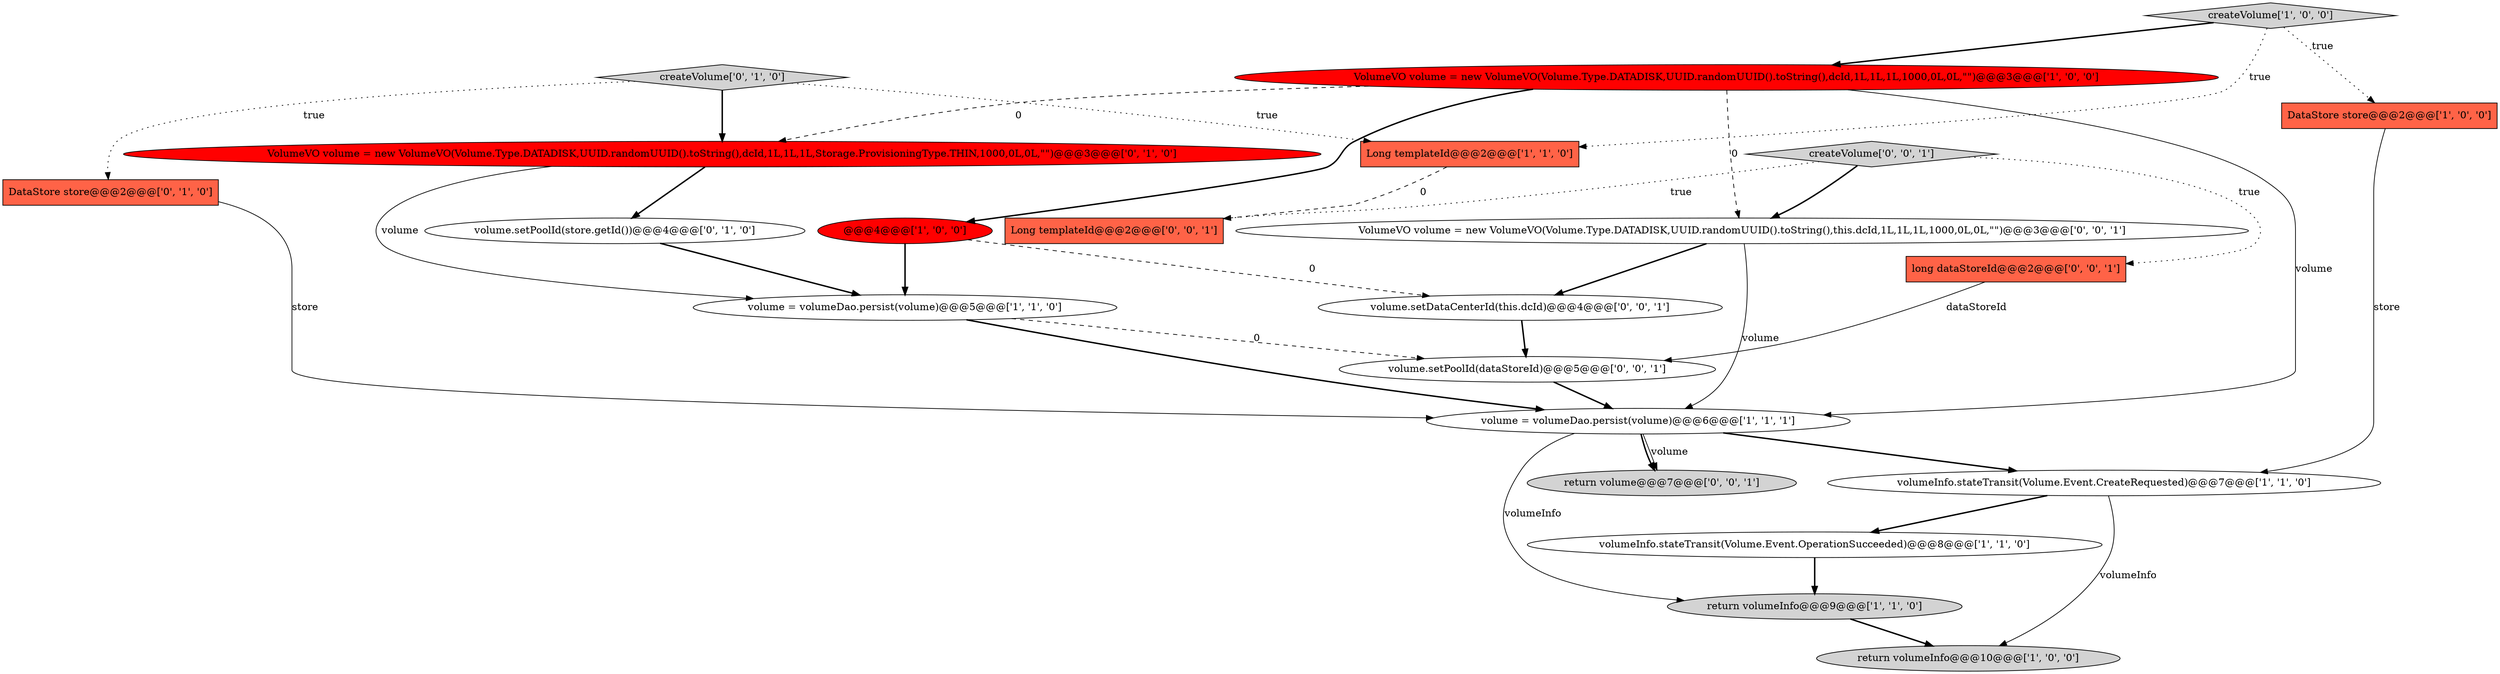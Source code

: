 digraph {
1 [style = filled, label = "volumeInfo.stateTransit(Volume.Event.CreateRequested)@@@7@@@['1', '1', '0']", fillcolor = white, shape = ellipse image = "AAA0AAABBB1BBB"];
5 [style = filled, label = "volume = volumeDao.persist(volume)@@@6@@@['1', '1', '1']", fillcolor = white, shape = ellipse image = "AAA0AAABBB1BBB"];
21 [style = filled, label = "volume.setPoolId(dataStoreId)@@@5@@@['0', '0', '1']", fillcolor = white, shape = ellipse image = "AAA0AAABBB3BBB"];
6 [style = filled, label = "createVolume['1', '0', '0']", fillcolor = lightgray, shape = diamond image = "AAA0AAABBB1BBB"];
3 [style = filled, label = "volumeInfo.stateTransit(Volume.Event.OperationSucceeded)@@@8@@@['1', '1', '0']", fillcolor = white, shape = ellipse image = "AAA0AAABBB1BBB"];
19 [style = filled, label = "volume.setDataCenterId(this.dcId)@@@4@@@['0', '0', '1']", fillcolor = white, shape = ellipse image = "AAA0AAABBB3BBB"];
11 [style = filled, label = "createVolume['0', '1', '0']", fillcolor = lightgray, shape = diamond image = "AAA0AAABBB2BBB"];
17 [style = filled, label = "Long templateId@@@2@@@['0', '0', '1']", fillcolor = tomato, shape = box image = "AAA0AAABBB3BBB"];
20 [style = filled, label = "createVolume['0', '0', '1']", fillcolor = lightgray, shape = diamond image = "AAA0AAABBB3BBB"];
15 [style = filled, label = "return volume@@@7@@@['0', '0', '1']", fillcolor = lightgray, shape = ellipse image = "AAA0AAABBB3BBB"];
9 [style = filled, label = "Long templateId@@@2@@@['1', '1', '0']", fillcolor = tomato, shape = box image = "AAA0AAABBB1BBB"];
14 [style = filled, label = "volume.setPoolId(store.getId())@@@4@@@['0', '1', '0']", fillcolor = white, shape = ellipse image = "AAA0AAABBB2BBB"];
12 [style = filled, label = "DataStore store@@@2@@@['0', '1', '0']", fillcolor = tomato, shape = box image = "AAA0AAABBB2BBB"];
13 [style = filled, label = "VolumeVO volume = new VolumeVO(Volume.Type.DATADISK,UUID.randomUUID().toString(),dcId,1L,1L,1L,Storage.ProvisioningType.THIN,1000,0L,0L,\"\")@@@3@@@['0', '1', '0']", fillcolor = red, shape = ellipse image = "AAA1AAABBB2BBB"];
4 [style = filled, label = "return volumeInfo@@@9@@@['1', '1', '0']", fillcolor = lightgray, shape = ellipse image = "AAA0AAABBB1BBB"];
8 [style = filled, label = "volume = volumeDao.persist(volume)@@@5@@@['1', '1', '0']", fillcolor = white, shape = ellipse image = "AAA0AAABBB1BBB"];
16 [style = filled, label = "long dataStoreId@@@2@@@['0', '0', '1']", fillcolor = tomato, shape = box image = "AAA0AAABBB3BBB"];
18 [style = filled, label = "VolumeVO volume = new VolumeVO(Volume.Type.DATADISK,UUID.randomUUID().toString(),this.dcId,1L,1L,1L,1000,0L,0L,\"\")@@@3@@@['0', '0', '1']", fillcolor = white, shape = ellipse image = "AAA0AAABBB3BBB"];
7 [style = filled, label = "VolumeVO volume = new VolumeVO(Volume.Type.DATADISK,UUID.randomUUID().toString(),dcId,1L,1L,1L,1000,0L,0L,\"\")@@@3@@@['1', '0', '0']", fillcolor = red, shape = ellipse image = "AAA1AAABBB1BBB"];
2 [style = filled, label = "DataStore store@@@2@@@['1', '0', '0']", fillcolor = tomato, shape = box image = "AAA0AAABBB1BBB"];
10 [style = filled, label = "return volumeInfo@@@10@@@['1', '0', '0']", fillcolor = lightgray, shape = ellipse image = "AAA0AAABBB1BBB"];
0 [style = filled, label = "@@@4@@@['1', '0', '0']", fillcolor = red, shape = ellipse image = "AAA1AAABBB1BBB"];
4->10 [style = bold, label=""];
5->15 [style = solid, label="volume"];
7->18 [style = dashed, label="0"];
20->17 [style = dotted, label="true"];
0->19 [style = dashed, label="0"];
2->1 [style = solid, label="store"];
11->12 [style = dotted, label="true"];
1->3 [style = bold, label=""];
18->19 [style = bold, label=""];
18->5 [style = solid, label="volume"];
5->15 [style = bold, label=""];
11->9 [style = dotted, label="true"];
7->0 [style = bold, label=""];
12->5 [style = solid, label="store"];
8->21 [style = dashed, label="0"];
5->4 [style = solid, label="volumeInfo"];
3->4 [style = bold, label=""];
16->21 [style = solid, label="dataStoreId"];
20->18 [style = bold, label=""];
21->5 [style = bold, label=""];
5->1 [style = bold, label=""];
1->10 [style = solid, label="volumeInfo"];
6->2 [style = dotted, label="true"];
8->5 [style = bold, label=""];
6->9 [style = dotted, label="true"];
9->17 [style = dashed, label="0"];
11->13 [style = bold, label=""];
0->8 [style = bold, label=""];
7->13 [style = dashed, label="0"];
13->8 [style = solid, label="volume"];
14->8 [style = bold, label=""];
7->5 [style = solid, label="volume"];
6->7 [style = bold, label=""];
13->14 [style = bold, label=""];
20->16 [style = dotted, label="true"];
19->21 [style = bold, label=""];
}
